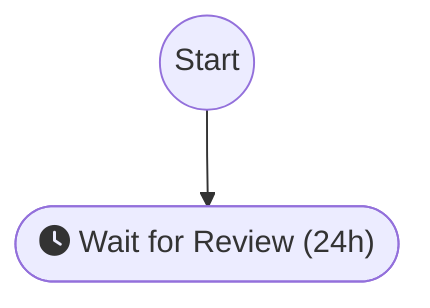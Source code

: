 flowchart TD
node0@{ shape: circle, label: "Start"}
node1@{ shape: stadium, label: "fa:fa-clock Wait for Review (24h)"}
node0 --> node1